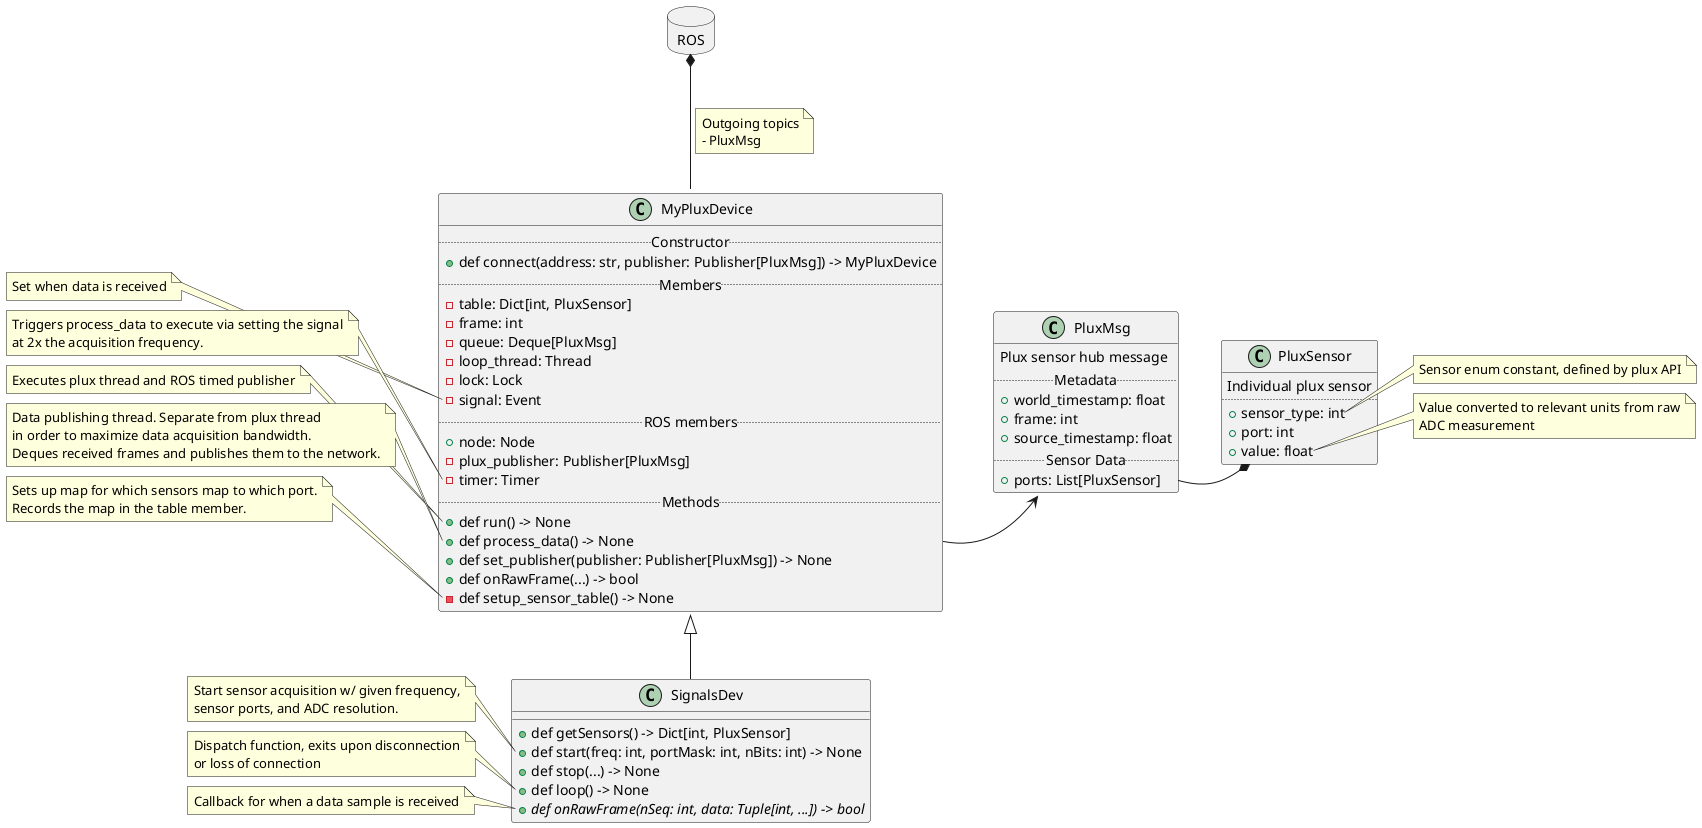 @startuml

class SignalsDev {
    + def getSensors() -> Dict[int, PluxSensor]
    + def start(freq: int, portMask: int, nBits: int) -> None
    + def stop(...) -> None
    + def loop() -> None
    {abstract} + def onRawFrame(nSeq: int, data: Tuple[int, ...]) -> bool
}

note left of SignalsDev::start
Start sensor acquisition w/ given frequency,
sensor ports, and ADC resolution.
end note

note left of SignalsDev::loop
Dispatch function, exits upon disconnection
or loss of connection
end note

note left of SignalsDev::onRawFrame
Callback for when a data sample is received
end note

class MyPluxDevice {
    ..Constructor..
    + def connect(address: str, publisher: Publisher[PluxMsg]) -> MyPluxDevice
    ..Members..
    - table: Dict[int, PluxSensor]
    - frame: int
    - queue: Deque[PluxMsg]
    - loop_thread: Thread
    - lock: Lock
    - signal: Event
    ..ROS members..
    + node: Node
    - plux_publisher: Publisher[PluxMsg]
    - timer: Timer
    ..Methods..
    + def run() -> None
    + def process_data() -> None
    + def set_publisher(publisher: Publisher[PluxMsg]) -> None
    + def onRawFrame(...) -> bool
    - def setup_sensor_table() -> None
}

class PluxMsg {
    Plux sensor hub message
    ..Metadata..
    + world_timestamp: float
    + frame: int
    + source_timestamp: float
    ..Sensor Data..
    + ports: List[PluxSensor]
}

class PluxSensor {
    Individual plux sensor
    ..
    + sensor_type: int
    + port: int
    + value: float
}

MyPluxDevice::process_data -right-> PluxMsg
PluxMsg::ports -right-* PluxSensor

note right of PluxSensor::sensor_type
Sensor enum constant, defined by plux API
end note

note right of PluxSensor::value
Value converted to relevant units from raw
ADC measurement
end note

note left of MyPluxDevice::signal
Set when data is received
end note

note left of MyPluxDevice::timer
Triggers process_data to execute via setting the signal
at 2x the acquisition frequency.
end note

note left of MyPluxDevice::run
Executes plux thread and ROS timed publisher
end note

note left of MyPluxDevice::process_data
Data publishing thread. Separate from plux thread
in order to maximize data acquisition bandwidth.
Deques received frames and publishes them to the network.
end note

note left of MyPluxDevice::setup_sensor_table
Sets up map for which sensors map to which port.
Records the map in the table member.
end note

SignalsDev -up-|> MyPluxDevice

package ROS <<database>> {

}

ROS *-down- MyPluxDevice : " "
note on link
Outgoing topics
- PluxMsg
end note

@enduml